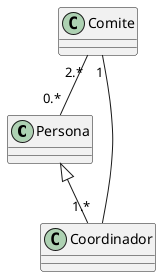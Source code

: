 @startuml 

Persona <|-- Coordinador
Comite "1" -- "1.*   "   Coordinador
Comite "2.*" -- "0.*" Persona

@enduml